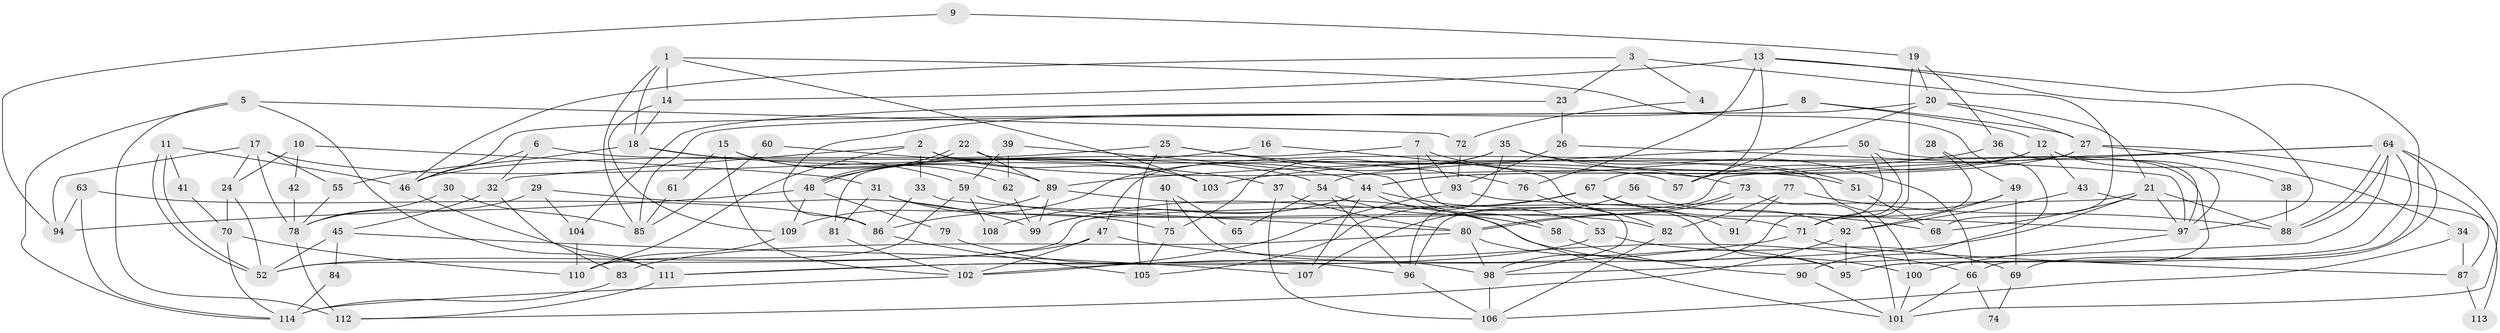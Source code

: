 // coarse degree distribution, {6: 0.13924050632911392, 5: 0.1518987341772152, 2: 0.12658227848101267, 4: 0.17721518987341772, 3: 0.20253164556962025, 8: 0.12658227848101267, 7: 0.0379746835443038, 9: 0.0379746835443038}
// Generated by graph-tools (version 1.1) at 2025/23/03/03/25 07:23:56]
// undirected, 114 vertices, 228 edges
graph export_dot {
graph [start="1"]
  node [color=gray90,style=filled];
  1;
  2;
  3;
  4;
  5;
  6;
  7;
  8;
  9;
  10;
  11;
  12;
  13;
  14;
  15;
  16;
  17;
  18;
  19;
  20;
  21;
  22;
  23;
  24;
  25;
  26;
  27;
  28;
  29;
  30;
  31;
  32;
  33;
  34;
  35;
  36;
  37;
  38;
  39;
  40;
  41;
  42;
  43;
  44;
  45;
  46;
  47;
  48;
  49;
  50;
  51;
  52;
  53;
  54;
  55;
  56;
  57;
  58;
  59;
  60;
  61;
  62;
  63;
  64;
  65;
  66;
  67;
  68;
  69;
  70;
  71;
  72;
  73;
  74;
  75;
  76;
  77;
  78;
  79;
  80;
  81;
  82;
  83;
  84;
  85;
  86;
  87;
  88;
  89;
  90;
  91;
  92;
  93;
  94;
  95;
  96;
  97;
  98;
  99;
  100;
  101;
  102;
  103;
  104;
  105;
  106;
  107;
  108;
  109;
  110;
  111;
  112;
  113;
  114;
  1 -- 14;
  1 -- 18;
  1 -- 85;
  1 -- 90;
  1 -- 103;
  2 -- 33;
  2 -- 110;
  2 -- 32;
  2 -- 51;
  2 -- 103;
  3 -- 46;
  3 -- 68;
  3 -- 4;
  3 -- 23;
  4 -- 72;
  5 -- 114;
  5 -- 111;
  5 -- 72;
  5 -- 112;
  6 -- 46;
  6 -- 57;
  6 -- 32;
  7 -- 98;
  7 -- 93;
  7 -- 51;
  7 -- 81;
  8 -- 46;
  8 -- 27;
  8 -- 12;
  8 -- 86;
  9 -- 19;
  9 -- 94;
  10 -- 31;
  10 -- 24;
  10 -- 42;
  11 -- 52;
  11 -- 52;
  11 -- 46;
  11 -- 41;
  12 -- 97;
  12 -- 38;
  12 -- 43;
  12 -- 44;
  12 -- 57;
  13 -- 67;
  13 -- 97;
  13 -- 14;
  13 -- 76;
  13 -- 95;
  14 -- 109;
  14 -- 18;
  15 -- 102;
  15 -- 62;
  15 -- 61;
  15 -- 89;
  16 -- 48;
  16 -- 95;
  17 -- 78;
  17 -- 54;
  17 -- 24;
  17 -- 55;
  17 -- 94;
  18 -- 37;
  18 -- 55;
  18 -- 59;
  19 -- 71;
  19 -- 36;
  19 -- 20;
  20 -- 27;
  20 -- 21;
  20 -- 57;
  20 -- 85;
  21 -- 52;
  21 -- 68;
  21 -- 88;
  21 -- 97;
  21 -- 111;
  22 -- 48;
  22 -- 48;
  22 -- 89;
  22 -- 100;
  23 -- 104;
  23 -- 26;
  24 -- 52;
  24 -- 70;
  25 -- 105;
  25 -- 58;
  25 -- 46;
  25 -- 76;
  26 -- 97;
  26 -- 93;
  27 -- 47;
  27 -- 44;
  27 -- 34;
  27 -- 87;
  28 -- 49;
  28 -- 71;
  29 -- 99;
  29 -- 78;
  29 -- 104;
  30 -- 78;
  30 -- 85;
  31 -- 82;
  31 -- 81;
  31 -- 75;
  32 -- 45;
  32 -- 83;
  33 -- 86;
  33 -- 80;
  34 -- 87;
  34 -- 106;
  35 -- 96;
  35 -- 73;
  35 -- 66;
  35 -- 75;
  35 -- 86;
  36 -- 103;
  36 -- 97;
  37 -- 80;
  37 -- 106;
  38 -- 88;
  39 -- 59;
  39 -- 44;
  39 -- 62;
  40 -- 98;
  40 -- 75;
  40 -- 65;
  41 -- 70;
  42 -- 78;
  43 -- 92;
  43 -- 113;
  44 -- 99;
  44 -- 53;
  44 -- 101;
  44 -- 107;
  44 -- 108;
  45 -- 52;
  45 -- 84;
  45 -- 107;
  46 -- 111;
  47 -- 102;
  47 -- 66;
  47 -- 52;
  48 -- 109;
  48 -- 79;
  48 -- 94;
  49 -- 92;
  49 -- 71;
  49 -- 69;
  50 -- 66;
  50 -- 98;
  50 -- 54;
  50 -- 71;
  51 -- 68;
  53 -- 69;
  53 -- 111;
  54 -- 96;
  54 -- 58;
  54 -- 65;
  55 -- 78;
  56 -- 107;
  56 -- 92;
  58 -- 90;
  59 -- 71;
  59 -- 108;
  59 -- 110;
  60 -- 103;
  60 -- 85;
  61 -- 85;
  62 -- 99;
  63 -- 86;
  63 -- 94;
  63 -- 114;
  64 -- 88;
  64 -- 88;
  64 -- 89;
  64 -- 69;
  64 -- 95;
  64 -- 96;
  64 -- 98;
  64 -- 101;
  66 -- 101;
  66 -- 74;
  67 -- 105;
  67 -- 68;
  67 -- 91;
  67 -- 99;
  69 -- 74;
  70 -- 114;
  70 -- 110;
  71 -- 102;
  71 -- 87;
  72 -- 93;
  73 -- 101;
  73 -- 80;
  73 -- 80;
  75 -- 105;
  76 -- 82;
  77 -- 82;
  77 -- 88;
  77 -- 91;
  78 -- 112;
  79 -- 96;
  80 -- 95;
  80 -- 83;
  80 -- 98;
  81 -- 102;
  82 -- 106;
  83 -- 114;
  84 -- 114;
  86 -- 105;
  87 -- 113;
  89 -- 100;
  89 -- 99;
  89 -- 109;
  90 -- 101;
  92 -- 95;
  92 -- 112;
  93 -- 97;
  93 -- 102;
  96 -- 106;
  97 -- 100;
  98 -- 106;
  100 -- 101;
  102 -- 114;
  104 -- 110;
  109 -- 110;
  111 -- 112;
}
